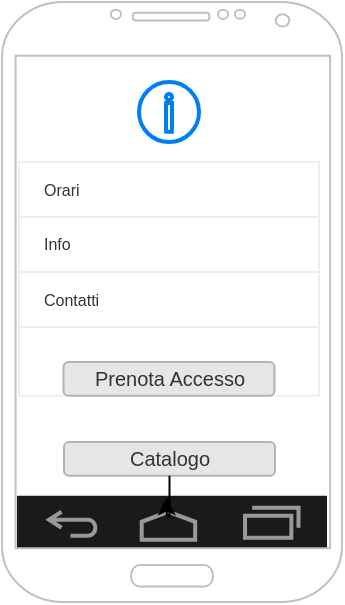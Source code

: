 <mxfile version="14.4.3" type="device"><diagram id="QN8cK8B6WOMhAWHu8btY" name="Pagina-1"><mxGraphModel dx="852" dy="534" grid="1" gridSize="10" guides="1" tooltips="1" connect="1" arrows="1" fold="1" page="1" pageScale="1" pageWidth="827" pageHeight="1169" math="0" shadow="0"><root><mxCell id="0"/><mxCell id="1" parent="0"/><mxCell id="KshC5acHEu5ttxIiwy_--2" value="" style="html=1;verticalLabelPosition=bottom;align=center;labelBackgroundColor=#ffffff;verticalAlign=top;strokeWidth=2;strokeColor=#0080F0;shadow=0;dashed=0;shape=mxgraph.ios7.icons.info;" parent="1" vertex="1"><mxGeometry x="188.5" y="900" width="30" height="30" as="geometry"/></mxCell><mxCell id="KshC5acHEu5ttxIiwy_--3" value="Catalogo" style="rounded=1;html=1;shadow=0;dashed=0;whiteSpace=wrap;fontSize=10;fillColor=#E6E6E6;align=center;strokeColor=#B3B3B3;fontColor=#333333;" parent="1" vertex="1"><mxGeometry x="151" y="1080" width="105.5" height="16.88" as="geometry"/></mxCell><mxCell id="KshC5acHEu5ttxIiwy_--4" value="" style="strokeWidth=1;html=1;shadow=0;dashed=0;shape=mxgraph.android.rrect;rSize=0;strokeColor=#eeeeee;fillColor=#ffffff;gradientColor=none;" parent="1" vertex="1"><mxGeometry x="128.5" y="940" width="150" height="116.88" as="geometry"/></mxCell><mxCell id="KshC5acHEu5ttxIiwy_--5" value="Orari" style="strokeColor=inherit;fillColor=inherit;gradientColor=inherit;strokeWidth=1;html=1;shadow=0;dashed=0;shape=mxgraph.android.rrect;rSize=0;align=left;spacingLeft=10;fontSize=8;fontColor=#333333;" parent="KshC5acHEu5ttxIiwy_--4" vertex="1"><mxGeometry width="150" height="27.5" as="geometry"/></mxCell><mxCell id="KshC5acHEu5ttxIiwy_--6" value="Info" style="strokeColor=inherit;fillColor=inherit;gradientColor=inherit;strokeWidth=1;html=1;shadow=0;dashed=0;shape=mxgraph.android.rrect;rSize=0;align=left;spacingLeft=10;fontSize=8;fontColor=#333333;" parent="KshC5acHEu5ttxIiwy_--4" vertex="1"><mxGeometry y="27.5" width="150" height="27.5" as="geometry"/></mxCell><mxCell id="KshC5acHEu5ttxIiwy_--7" value="Contatti" style="strokeColor=inherit;fillColor=inherit;gradientColor=inherit;strokeWidth=1;html=1;shadow=0;dashed=0;shape=mxgraph.android.rrect;rSize=0;align=left;spacingLeft=10;fontSize=8;fontColor=#333333;" parent="KshC5acHEu5ttxIiwy_--4" vertex="1"><mxGeometry y="55.0" width="150" height="27.5" as="geometry"/></mxCell><mxCell id="KshC5acHEu5ttxIiwy_--8" value="Prenota Accesso" style="rounded=1;html=1;shadow=0;dashed=0;whiteSpace=wrap;fontSize=10;fillColor=#E6E6E6;align=center;strokeColor=#B3B3B3;fontColor=#333333;" parent="KshC5acHEu5ttxIiwy_--4" vertex="1"><mxGeometry x="22.25" y="100" width="105.5" height="16.88" as="geometry"/></mxCell><mxCell id="KshC5acHEu5ttxIiwy_--9" value="" style="verticalLabelPosition=bottom;verticalAlign=top;html=1;shadow=0;dashed=0;strokeWidth=2;shape=mxgraph.android.navigation_bar_1;fillColor=#1A1A1A;strokeColor=#999999;" parent="1" vertex="1"><mxGeometry x="127.5" y="1106.88" width="155" height="30" as="geometry"/></mxCell><mxCell id="KshC5acHEu5ttxIiwy_--10" style="edgeStyle=orthogonalEdgeStyle;rounded=0;orthogonalLoop=1;jettySize=auto;html=1;entryX=0.483;entryY=0.025;entryDx=0;entryDy=0;entryPerimeter=0;" parent="1" source="KshC5acHEu5ttxIiwy_--3" target="KshC5acHEu5ttxIiwy_--9" edge="1"><mxGeometry relative="1" as="geometry"><mxPoint x="205" y="1106.88" as="sourcePoint"/><mxPoint x="202.11" y="1247.5" as="targetPoint"/></mxGeometry></mxCell><mxCell id="p0qRprJDVYTfLpqP8m2H-1" value="" style="verticalLabelPosition=bottom;verticalAlign=top;html=1;shadow=0;dashed=0;strokeWidth=1;shape=mxgraph.android.phone2;strokeColor=#c0c0c0;" vertex="1" parent="1"><mxGeometry x="120" y="860" width="170" height="300" as="geometry"/></mxCell></root></mxGraphModel></diagram></mxfile>